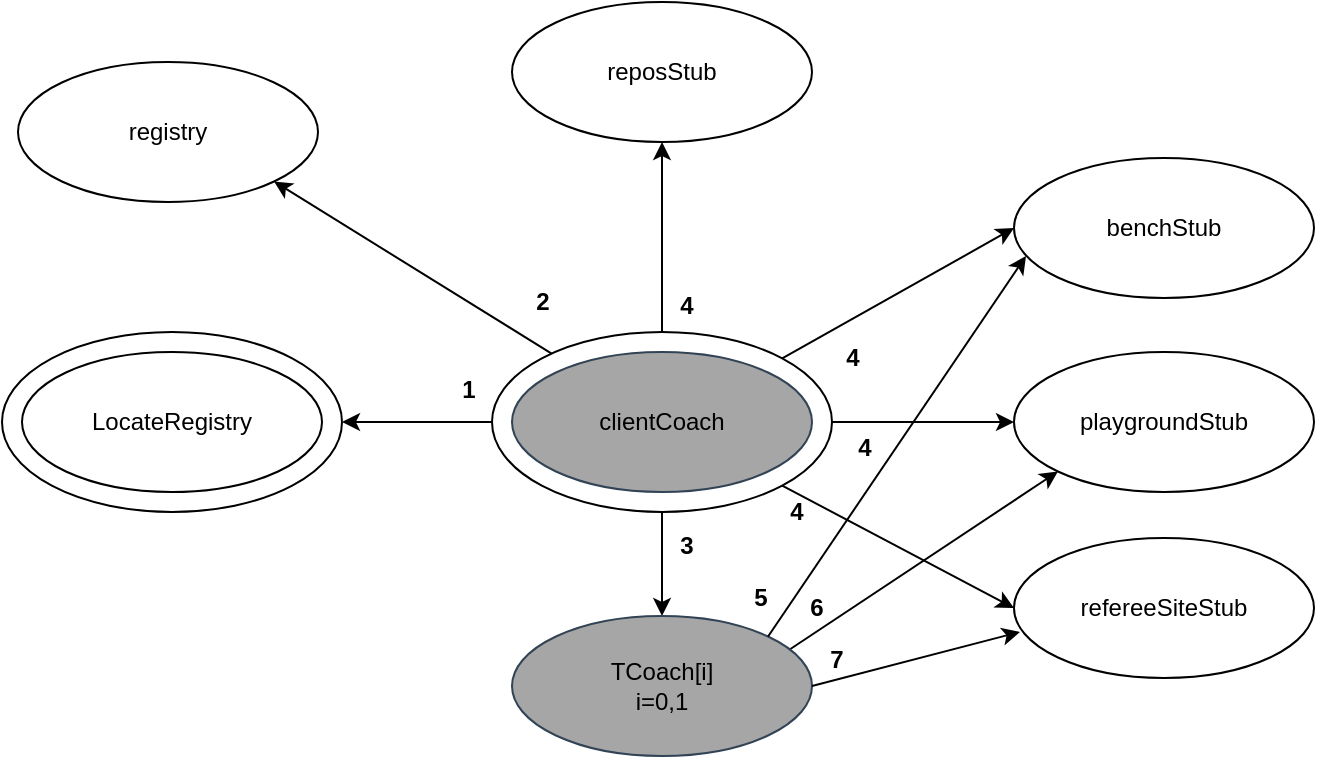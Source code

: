 <mxfile version="24.4.14" type="device">
  <diagram name="Page-1" id="8G-TDpBrZnWFRdwxH2hP">
    <mxGraphModel dx="1050" dy="511" grid="0" gridSize="10" guides="1" tooltips="1" connect="1" arrows="1" fold="1" page="1" pageScale="1" pageWidth="827" pageHeight="1169" math="0" shadow="0">
      <root>
        <mxCell id="0" />
        <mxCell id="1" parent="0" />
        <mxCell id="J0_Lx2hSn_o62kDlmLEp-11" style="edgeStyle=orthogonalEdgeStyle;rounded=0;orthogonalLoop=1;jettySize=auto;html=1;entryX=1;entryY=0.5;entryDx=0;entryDy=0;" parent="1" source="ctMj3vyAkk-ZHn5RQAny-1" target="J0_Lx2hSn_o62kDlmLEp-7" edge="1">
          <mxGeometry relative="1" as="geometry" />
        </mxCell>
        <mxCell id="J0_Lx2hSn_o62kDlmLEp-14" style="rounded=0;orthogonalLoop=1;jettySize=auto;html=1;entryX=1;entryY=1;entryDx=0;entryDy=0;" parent="1" source="ctMj3vyAkk-ZHn5RQAny-1" target="ctMj3vyAkk-ZHn5RQAny-10" edge="1">
          <mxGeometry relative="1" as="geometry" />
        </mxCell>
        <mxCell id="J0_Lx2hSn_o62kDlmLEp-18" style="rounded=0;orthogonalLoop=1;jettySize=auto;html=1;entryX=0;entryY=0.5;entryDx=0;entryDy=0;" parent="1" source="ctMj3vyAkk-ZHn5RQAny-1" target="J0_Lx2hSn_o62kDlmLEp-17" edge="1">
          <mxGeometry relative="1" as="geometry" />
        </mxCell>
        <mxCell id="VbvGt2BMOrRNJoyPszf3-11" style="edgeStyle=orthogonalEdgeStyle;rounded=0;orthogonalLoop=1;jettySize=auto;html=1;exitX=0.5;exitY=0;exitDx=0;exitDy=0;entryX=0.5;entryY=1;entryDx=0;entryDy=0;" edge="1" parent="1" source="ctMj3vyAkk-ZHn5RQAny-1" target="VbvGt2BMOrRNJoyPszf3-8">
          <mxGeometry relative="1" as="geometry" />
        </mxCell>
        <mxCell id="VbvGt2BMOrRNJoyPszf3-12" style="rounded=0;orthogonalLoop=1;jettySize=auto;html=1;exitX=1;exitY=0;exitDx=0;exitDy=0;entryX=0;entryY=0.5;entryDx=0;entryDy=0;" edge="1" parent="1" source="ctMj3vyAkk-ZHn5RQAny-1" target="VbvGt2BMOrRNJoyPszf3-7">
          <mxGeometry relative="1" as="geometry" />
        </mxCell>
        <mxCell id="VbvGt2BMOrRNJoyPszf3-13" style="rounded=0;orthogonalLoop=1;jettySize=auto;html=1;exitX=1;exitY=1;exitDx=0;exitDy=0;entryX=0;entryY=0.5;entryDx=0;entryDy=0;" edge="1" parent="1" source="ctMj3vyAkk-ZHn5RQAny-1" target="VbvGt2BMOrRNJoyPszf3-9">
          <mxGeometry relative="1" as="geometry" />
        </mxCell>
        <mxCell id="VbvGt2BMOrRNJoyPszf3-15" style="edgeStyle=orthogonalEdgeStyle;rounded=0;orthogonalLoop=1;jettySize=auto;html=1;entryX=0.5;entryY=0;entryDx=0;entryDy=0;" edge="1" parent="1" source="ctMj3vyAkk-ZHn5RQAny-1" target="VbvGt2BMOrRNJoyPszf3-5">
          <mxGeometry relative="1" as="geometry" />
        </mxCell>
        <mxCell id="ctMj3vyAkk-ZHn5RQAny-1" value="" style="ellipse;whiteSpace=wrap;html=1;" parent="1" vertex="1">
          <mxGeometry x="329" y="220" width="170" height="90" as="geometry" />
        </mxCell>
        <mxCell id="ctMj3vyAkk-ZHn5RQAny-2" value="&lt;font color=&quot;#000000&quot;&gt;clientCoach&lt;/font&gt;" style="ellipse;whiteSpace=wrap;html=1;movable=1;resizable=1;rotatable=1;deletable=1;editable=1;locked=0;connectable=1;fillColor=#A6A6A6;fontColor=#ffffff;strokeColor=#314354;" parent="1" vertex="1">
          <mxGeometry x="339" y="230" width="150" height="70" as="geometry" />
        </mxCell>
        <mxCell id="ctMj3vyAkk-ZHn5RQAny-10" value="registry" style="ellipse;whiteSpace=wrap;html=1;movable=1;resizable=1;rotatable=1;deletable=1;editable=1;locked=0;connectable=1;" parent="1" vertex="1">
          <mxGeometry x="92" y="85" width="150" height="70" as="geometry" />
        </mxCell>
        <mxCell id="J0_Lx2hSn_o62kDlmLEp-7" value="" style="ellipse;whiteSpace=wrap;html=1;" parent="1" vertex="1">
          <mxGeometry x="84" y="220" width="170" height="90" as="geometry" />
        </mxCell>
        <mxCell id="J0_Lx2hSn_o62kDlmLEp-8" value="LocateRegistry" style="ellipse;whiteSpace=wrap;html=1;movable=1;resizable=1;rotatable=1;deletable=1;editable=1;locked=0;connectable=1;" parent="1" vertex="1">
          <mxGeometry x="94" y="230" width="150" height="70" as="geometry" />
        </mxCell>
        <mxCell id="J0_Lx2hSn_o62kDlmLEp-17" value="playgroundStub" style="ellipse;whiteSpace=wrap;html=1;movable=1;resizable=1;rotatable=1;deletable=1;editable=1;locked=0;connectable=1;" parent="1" vertex="1">
          <mxGeometry x="590" y="230" width="150" height="70" as="geometry" />
        </mxCell>
        <mxCell id="J0_Lx2hSn_o62kDlmLEp-24" value="&lt;b&gt;1&lt;/b&gt;" style="text;html=1;align=center;verticalAlign=middle;resizable=0;points=[];autosize=1;strokeColor=none;fillColor=none;" parent="1" vertex="1">
          <mxGeometry x="305" y="236" width="24" height="26" as="geometry" />
        </mxCell>
        <mxCell id="J0_Lx2hSn_o62kDlmLEp-27" value="&lt;b&gt;2&lt;/b&gt;" style="text;html=1;align=center;verticalAlign=middle;resizable=0;points=[];autosize=1;strokeColor=none;fillColor=none;" parent="1" vertex="1">
          <mxGeometry x="342" y="192" width="24" height="26" as="geometry" />
        </mxCell>
        <mxCell id="VbvGt2BMOrRNJoyPszf3-24" style="rounded=0;orthogonalLoop=1;jettySize=auto;html=1;exitX=0.913;exitY=0.257;exitDx=0;exitDy=0;entryX=0;entryY=1;entryDx=0;entryDy=0;exitPerimeter=0;" edge="1" parent="1" source="VbvGt2BMOrRNJoyPszf3-5" target="J0_Lx2hSn_o62kDlmLEp-17">
          <mxGeometry relative="1" as="geometry" />
        </mxCell>
        <mxCell id="VbvGt2BMOrRNJoyPszf3-5" value="&lt;div&gt;&lt;font color=&quot;#000000&quot;&gt;TCoach[i]&lt;/font&gt;&lt;/div&gt;&lt;div&gt;&lt;font color=&quot;#000000&quot;&gt;i=0,1&lt;br&gt;&lt;/font&gt;&lt;/div&gt;" style="ellipse;whiteSpace=wrap;html=1;movable=1;resizable=1;rotatable=1;deletable=1;editable=1;locked=0;connectable=1;fillColor=#A6A6A6;fontColor=#ffffff;strokeColor=#314354;" vertex="1" parent="1">
          <mxGeometry x="339" y="362" width="150" height="70" as="geometry" />
        </mxCell>
        <mxCell id="VbvGt2BMOrRNJoyPszf3-7" value="benchStub" style="ellipse;whiteSpace=wrap;html=1;movable=1;resizable=1;rotatable=1;deletable=1;editable=1;locked=0;connectable=1;" vertex="1" parent="1">
          <mxGeometry x="590" y="133" width="150" height="70" as="geometry" />
        </mxCell>
        <mxCell id="VbvGt2BMOrRNJoyPszf3-8" value="reposStub" style="ellipse;whiteSpace=wrap;html=1;movable=1;resizable=1;rotatable=1;deletable=1;editable=1;locked=0;connectable=1;" vertex="1" parent="1">
          <mxGeometry x="339" y="55" width="150" height="70" as="geometry" />
        </mxCell>
        <mxCell id="VbvGt2BMOrRNJoyPszf3-9" value="refereeSiteStub" style="ellipse;whiteSpace=wrap;html=1;movable=1;resizable=1;rotatable=1;deletable=1;editable=1;locked=0;connectable=1;" vertex="1" parent="1">
          <mxGeometry x="590" y="323" width="150" height="70" as="geometry" />
        </mxCell>
        <mxCell id="VbvGt2BMOrRNJoyPszf3-16" value="&lt;b&gt;3&lt;/b&gt;" style="text;html=1;align=center;verticalAlign=middle;resizable=0;points=[];autosize=1;strokeColor=none;fillColor=none;" vertex="1" parent="1">
          <mxGeometry x="414" y="314" width="24" height="26" as="geometry" />
        </mxCell>
        <mxCell id="VbvGt2BMOrRNJoyPszf3-17" value="&lt;b&gt;4&lt;/b&gt;" style="text;html=1;align=center;verticalAlign=middle;resizable=0;points=[];autosize=1;strokeColor=none;fillColor=none;" vertex="1" parent="1">
          <mxGeometry x="414" y="194" width="24" height="26" as="geometry" />
        </mxCell>
        <mxCell id="VbvGt2BMOrRNJoyPszf3-18" value="&lt;b&gt;4&lt;/b&gt;" style="text;html=1;align=center;verticalAlign=middle;resizable=0;points=[];autosize=1;strokeColor=none;fillColor=none;" vertex="1" parent="1">
          <mxGeometry x="497" y="220" width="24" height="26" as="geometry" />
        </mxCell>
        <mxCell id="VbvGt2BMOrRNJoyPszf3-19" value="&lt;b&gt;4&lt;/b&gt;" style="text;html=1;align=center;verticalAlign=middle;resizable=0;points=[];autosize=1;strokeColor=none;fillColor=none;" vertex="1" parent="1">
          <mxGeometry x="503" y="265" width="24" height="26" as="geometry" />
        </mxCell>
        <mxCell id="VbvGt2BMOrRNJoyPszf3-20" value="&lt;b&gt;4&lt;/b&gt;" style="text;html=1;align=center;verticalAlign=middle;resizable=0;points=[];autosize=1;strokeColor=none;fillColor=none;" vertex="1" parent="1">
          <mxGeometry x="469" y="297" width="24" height="26" as="geometry" />
        </mxCell>
        <mxCell id="VbvGt2BMOrRNJoyPszf3-21" style="rounded=0;orthogonalLoop=1;jettySize=auto;html=1;exitX=1;exitY=0;exitDx=0;exitDy=0;entryX=0.04;entryY=0.7;entryDx=0;entryDy=0;entryPerimeter=0;" edge="1" parent="1" source="VbvGt2BMOrRNJoyPszf3-5" target="VbvGt2BMOrRNJoyPszf3-7">
          <mxGeometry relative="1" as="geometry" />
        </mxCell>
        <mxCell id="VbvGt2BMOrRNJoyPszf3-23" style="rounded=0;orthogonalLoop=1;jettySize=auto;html=1;entryX=0.02;entryY=0.671;entryDx=0;entryDy=0;entryPerimeter=0;exitX=1;exitY=0.5;exitDx=0;exitDy=0;" edge="1" parent="1" source="VbvGt2BMOrRNJoyPszf3-5" target="VbvGt2BMOrRNJoyPszf3-9">
          <mxGeometry relative="1" as="geometry" />
        </mxCell>
        <mxCell id="VbvGt2BMOrRNJoyPszf3-25" value="&lt;b&gt;5&lt;/b&gt;" style="text;html=1;align=center;verticalAlign=middle;resizable=0;points=[];autosize=1;strokeColor=none;fillColor=none;" vertex="1" parent="1">
          <mxGeometry x="451" y="340" width="24" height="26" as="geometry" />
        </mxCell>
        <mxCell id="VbvGt2BMOrRNJoyPszf3-26" value="&lt;b&gt;6&lt;/b&gt;" style="text;html=1;align=center;verticalAlign=middle;resizable=0;points=[];autosize=1;strokeColor=none;fillColor=none;" vertex="1" parent="1">
          <mxGeometry x="479" y="345" width="24" height="26" as="geometry" />
        </mxCell>
        <mxCell id="VbvGt2BMOrRNJoyPszf3-27" value="&lt;b&gt;7&lt;/b&gt;" style="text;html=1;align=center;verticalAlign=middle;resizable=0;points=[];autosize=1;strokeColor=none;fillColor=none;" vertex="1" parent="1">
          <mxGeometry x="489" y="371" width="24" height="26" as="geometry" />
        </mxCell>
      </root>
    </mxGraphModel>
  </diagram>
</mxfile>
